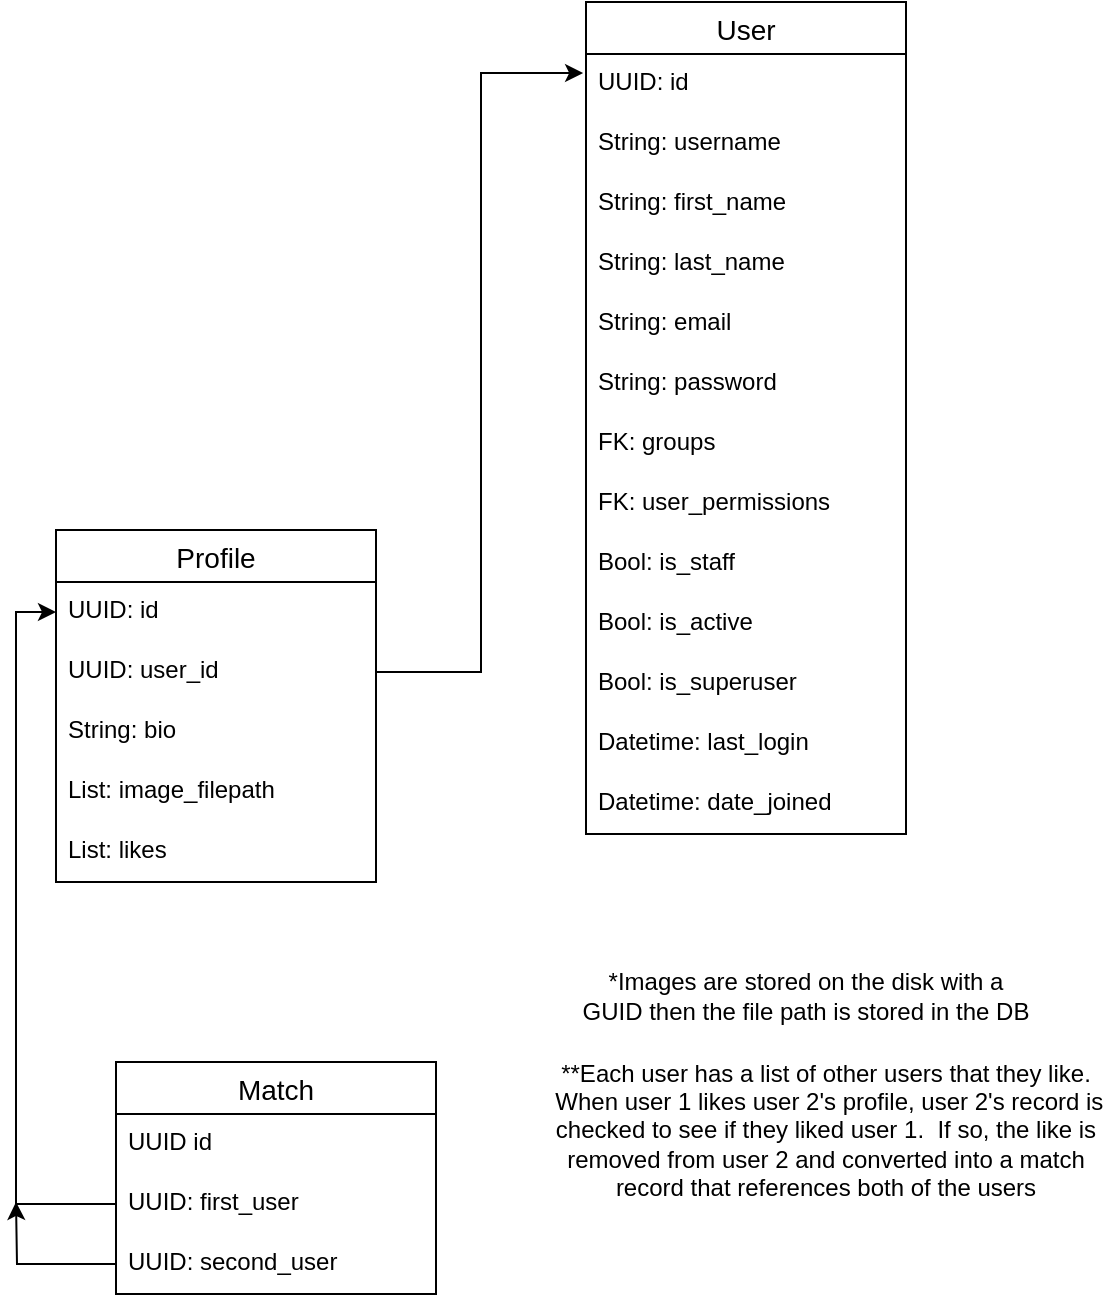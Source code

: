 <mxfile version="14.6.9" type="device"><diagram id="3aFkuKiZd5fP1ko8eCHV" name="Database Layout"><mxGraphModel dx="844" dy="672" grid="1" gridSize="10" guides="1" tooltips="1" connect="1" arrows="1" fold="1" page="1" pageScale="1" pageWidth="850" pageHeight="1100" math="0" shadow="0"><root><mxCell id="0"/><mxCell id="1" parent="0"/><mxCell id="OSo2k6ykbvonnc4Eiz7T-11" value="User" style="swimlane;fontStyle=0;childLayout=stackLayout;horizontal=1;startSize=26;horizontalStack=0;resizeParent=1;resizeParentMax=0;resizeLast=0;collapsible=1;marginBottom=0;align=center;fontSize=14;" vertex="1" parent="1"><mxGeometry x="425" y="10" width="160" height="416" as="geometry"/></mxCell><mxCell id="OSo2k6ykbvonnc4Eiz7T-29" value="UUID: id" style="text;strokeColor=none;fillColor=none;spacingLeft=4;spacingRight=4;overflow=hidden;rotatable=0;points=[[0,0.5],[1,0.5]];portConstraint=eastwest;fontSize=12;" vertex="1" parent="OSo2k6ykbvonnc4Eiz7T-11"><mxGeometry y="26" width="160" height="30" as="geometry"/></mxCell><mxCell id="OSo2k6ykbvonnc4Eiz7T-12" value="String: username" style="text;strokeColor=none;fillColor=none;spacingLeft=4;spacingRight=4;overflow=hidden;rotatable=0;points=[[0,0.5],[1,0.5]];portConstraint=eastwest;fontSize=12;" vertex="1" parent="OSo2k6ykbvonnc4Eiz7T-11"><mxGeometry y="56" width="160" height="30" as="geometry"/></mxCell><mxCell id="OSo2k6ykbvonnc4Eiz7T-13" value="String: first_name" style="text;strokeColor=none;fillColor=none;spacingLeft=4;spacingRight=4;overflow=hidden;rotatable=0;points=[[0,0.5],[1,0.5]];portConstraint=eastwest;fontSize=12;" vertex="1" parent="OSo2k6ykbvonnc4Eiz7T-11"><mxGeometry y="86" width="160" height="30" as="geometry"/></mxCell><mxCell id="OSo2k6ykbvonnc4Eiz7T-14" value="String: last_name" style="text;strokeColor=none;fillColor=none;spacingLeft=4;spacingRight=4;overflow=hidden;rotatable=0;points=[[0,0.5],[1,0.5]];portConstraint=eastwest;fontSize=12;" vertex="1" parent="OSo2k6ykbvonnc4Eiz7T-11"><mxGeometry y="116" width="160" height="30" as="geometry"/></mxCell><mxCell id="OSo2k6ykbvonnc4Eiz7T-15" value="String: email" style="text;strokeColor=none;fillColor=none;spacingLeft=4;spacingRight=4;overflow=hidden;rotatable=0;points=[[0,0.5],[1,0.5]];portConstraint=eastwest;fontSize=12;" vertex="1" parent="OSo2k6ykbvonnc4Eiz7T-11"><mxGeometry y="146" width="160" height="30" as="geometry"/></mxCell><mxCell id="OSo2k6ykbvonnc4Eiz7T-18" value="String: password" style="text;strokeColor=none;fillColor=none;spacingLeft=4;spacingRight=4;overflow=hidden;rotatable=0;points=[[0,0.5],[1,0.5]];portConstraint=eastwest;fontSize=12;" vertex="1" parent="OSo2k6ykbvonnc4Eiz7T-11"><mxGeometry y="176" width="160" height="30" as="geometry"/></mxCell><mxCell id="OSo2k6ykbvonnc4Eiz7T-16" value="FK: groups" style="text;strokeColor=none;fillColor=none;spacingLeft=4;spacingRight=4;overflow=hidden;rotatable=0;points=[[0,0.5],[1,0.5]];portConstraint=eastwest;fontSize=12;" vertex="1" parent="OSo2k6ykbvonnc4Eiz7T-11"><mxGeometry y="206" width="160" height="30" as="geometry"/></mxCell><mxCell id="OSo2k6ykbvonnc4Eiz7T-19" value="FK: user_permissions" style="text;strokeColor=none;fillColor=none;spacingLeft=4;spacingRight=4;overflow=hidden;rotatable=0;points=[[0,0.5],[1,0.5]];portConstraint=eastwest;fontSize=12;" vertex="1" parent="OSo2k6ykbvonnc4Eiz7T-11"><mxGeometry y="236" width="160" height="30" as="geometry"/></mxCell><mxCell id="OSo2k6ykbvonnc4Eiz7T-17" value="Bool: is_staff" style="text;strokeColor=none;fillColor=none;spacingLeft=4;spacingRight=4;overflow=hidden;rotatable=0;points=[[0,0.5],[1,0.5]];portConstraint=eastwest;fontSize=12;" vertex="1" parent="OSo2k6ykbvonnc4Eiz7T-11"><mxGeometry y="266" width="160" height="30" as="geometry"/></mxCell><mxCell id="OSo2k6ykbvonnc4Eiz7T-20" value="Bool: is_active" style="text;strokeColor=none;fillColor=none;spacingLeft=4;spacingRight=4;overflow=hidden;rotatable=0;points=[[0,0.5],[1,0.5]];portConstraint=eastwest;fontSize=12;" vertex="1" parent="OSo2k6ykbvonnc4Eiz7T-11"><mxGeometry y="296" width="160" height="30" as="geometry"/></mxCell><mxCell id="OSo2k6ykbvonnc4Eiz7T-21" value="Bool: is_superuser" style="text;strokeColor=none;fillColor=none;spacingLeft=4;spacingRight=4;overflow=hidden;rotatable=0;points=[[0,0.5],[1,0.5]];portConstraint=eastwest;fontSize=12;" vertex="1" parent="OSo2k6ykbvonnc4Eiz7T-11"><mxGeometry y="326" width="160" height="30" as="geometry"/></mxCell><mxCell id="OSo2k6ykbvonnc4Eiz7T-22" value="Datetime: last_login" style="text;strokeColor=none;fillColor=none;spacingLeft=4;spacingRight=4;overflow=hidden;rotatable=0;points=[[0,0.5],[1,0.5]];portConstraint=eastwest;fontSize=12;" vertex="1" parent="OSo2k6ykbvonnc4Eiz7T-11"><mxGeometry y="356" width="160" height="30" as="geometry"/></mxCell><mxCell id="OSo2k6ykbvonnc4Eiz7T-23" value="Datetime: date_joined" style="text;strokeColor=none;fillColor=none;spacingLeft=4;spacingRight=4;overflow=hidden;rotatable=0;points=[[0,0.5],[1,0.5]];portConstraint=eastwest;fontSize=12;" vertex="1" parent="OSo2k6ykbvonnc4Eiz7T-11"><mxGeometry y="386" width="160" height="30" as="geometry"/></mxCell><mxCell id="OSo2k6ykbvonnc4Eiz7T-24" value="Profile" style="swimlane;fontStyle=0;childLayout=stackLayout;horizontal=1;startSize=26;horizontalStack=0;resizeParent=1;resizeParentMax=0;resizeLast=0;collapsible=1;marginBottom=0;align=center;fontSize=14;" vertex="1" parent="1"><mxGeometry x="160" y="274" width="160" height="176" as="geometry"/></mxCell><mxCell id="OSo2k6ykbvonnc4Eiz7T-30" value="UUID: id" style="text;strokeColor=none;fillColor=none;spacingLeft=4;spacingRight=4;overflow=hidden;rotatable=0;points=[[0,0.5],[1,0.5]];portConstraint=eastwest;fontSize=12;" vertex="1" parent="OSo2k6ykbvonnc4Eiz7T-24"><mxGeometry y="26" width="160" height="30" as="geometry"/></mxCell><mxCell id="OSo2k6ykbvonnc4Eiz7T-31" value="UUID: user_id" style="text;strokeColor=none;fillColor=none;spacingLeft=4;spacingRight=4;overflow=hidden;rotatable=0;points=[[0,0.5],[1,0.5]];portConstraint=eastwest;fontSize=12;" vertex="1" parent="OSo2k6ykbvonnc4Eiz7T-24"><mxGeometry y="56" width="160" height="30" as="geometry"/></mxCell><mxCell id="OSo2k6ykbvonnc4Eiz7T-25" value="String: bio" style="text;strokeColor=none;fillColor=none;spacingLeft=4;spacingRight=4;overflow=hidden;rotatable=0;points=[[0,0.5],[1,0.5]];portConstraint=eastwest;fontSize=12;" vertex="1" parent="OSo2k6ykbvonnc4Eiz7T-24"><mxGeometry y="86" width="160" height="30" as="geometry"/></mxCell><mxCell id="OSo2k6ykbvonnc4Eiz7T-26" value="List: image_filepath" style="text;strokeColor=none;fillColor=none;spacingLeft=4;spacingRight=4;overflow=hidden;rotatable=0;points=[[0,0.5],[1,0.5]];portConstraint=eastwest;fontSize=12;" vertex="1" parent="OSo2k6ykbvonnc4Eiz7T-24"><mxGeometry y="116" width="160" height="30" as="geometry"/></mxCell><mxCell id="OSo2k6ykbvonnc4Eiz7T-48" value="List: likes" style="text;strokeColor=none;fillColor=none;spacingLeft=4;spacingRight=4;overflow=hidden;rotatable=0;points=[[0,0.5],[1,0.5]];portConstraint=eastwest;fontSize=12;" vertex="1" parent="OSo2k6ykbvonnc4Eiz7T-24"><mxGeometry y="146" width="160" height="30" as="geometry"/></mxCell><mxCell id="OSo2k6ykbvonnc4Eiz7T-28" value="*Images are stored on the disk with a GUID then the file path is stored in the DB" style="text;html=1;strokeColor=none;fillColor=none;align=center;verticalAlign=middle;whiteSpace=wrap;rounded=0;" vertex="1" parent="1"><mxGeometry x="420" y="480" width="230" height="54" as="geometry"/></mxCell><mxCell id="OSo2k6ykbvonnc4Eiz7T-32" style="edgeStyle=orthogonalEdgeStyle;rounded=0;orthogonalLoop=1;jettySize=auto;html=1;exitX=1;exitY=0.5;exitDx=0;exitDy=0;entryX=-0.009;entryY=0.317;entryDx=0;entryDy=0;entryPerimeter=0;" edge="1" parent="1" source="OSo2k6ykbvonnc4Eiz7T-31" target="OSo2k6ykbvonnc4Eiz7T-29"><mxGeometry relative="1" as="geometry"/></mxCell><mxCell id="OSo2k6ykbvonnc4Eiz7T-37" value="Match" style="swimlane;fontStyle=0;childLayout=stackLayout;horizontal=1;startSize=26;horizontalStack=0;resizeParent=1;resizeParentMax=0;resizeLast=0;collapsible=1;marginBottom=0;align=center;fontSize=14;" vertex="1" parent="1"><mxGeometry x="190" y="540" width="160" height="116" as="geometry"/></mxCell><mxCell id="OSo2k6ykbvonnc4Eiz7T-38" value="UUID id" style="text;strokeColor=none;fillColor=none;spacingLeft=4;spacingRight=4;overflow=hidden;rotatable=0;points=[[0,0.5],[1,0.5]];portConstraint=eastwest;fontSize=12;" vertex="1" parent="OSo2k6ykbvonnc4Eiz7T-37"><mxGeometry y="26" width="160" height="30" as="geometry"/></mxCell><mxCell id="OSo2k6ykbvonnc4Eiz7T-39" value="UUID: first_user" style="text;strokeColor=none;fillColor=none;spacingLeft=4;spacingRight=4;overflow=hidden;rotatable=0;points=[[0,0.5],[1,0.5]];portConstraint=eastwest;fontSize=12;" vertex="1" parent="OSo2k6ykbvonnc4Eiz7T-37"><mxGeometry y="56" width="160" height="30" as="geometry"/></mxCell><mxCell id="OSo2k6ykbvonnc4Eiz7T-40" value="UUID: second_user" style="text;strokeColor=none;fillColor=none;spacingLeft=4;spacingRight=4;overflow=hidden;rotatable=0;points=[[0,0.5],[1,0.5]];portConstraint=eastwest;fontSize=12;" vertex="1" parent="OSo2k6ykbvonnc4Eiz7T-37"><mxGeometry y="86" width="160" height="30" as="geometry"/></mxCell><mxCell id="OSo2k6ykbvonnc4Eiz7T-45" style="edgeStyle=orthogonalEdgeStyle;rounded=0;orthogonalLoop=1;jettySize=auto;html=1;exitX=0;exitY=0.5;exitDx=0;exitDy=0;entryX=0;entryY=0.5;entryDx=0;entryDy=0;" edge="1" parent="1" source="OSo2k6ykbvonnc4Eiz7T-39" target="OSo2k6ykbvonnc4Eiz7T-30"><mxGeometry relative="1" as="geometry"/></mxCell><mxCell id="OSo2k6ykbvonnc4Eiz7T-47" style="edgeStyle=orthogonalEdgeStyle;rounded=0;orthogonalLoop=1;jettySize=auto;html=1;exitX=0;exitY=0.5;exitDx=0;exitDy=0;" edge="1" parent="1" source="OSo2k6ykbvonnc4Eiz7T-40"><mxGeometry relative="1" as="geometry"><mxPoint x="140" y="610" as="targetPoint"/></mxGeometry></mxCell><mxCell id="OSo2k6ykbvonnc4Eiz7T-49" value="**Each user has a list of other users that they like. &amp;nbsp;When user 1 likes user 2's profile, user 2's record is checked to see if they liked user 1. &amp;nbsp;If so, the like is removed from user 2 and converted into a match record that references both of the users" style="text;html=1;strokeColor=none;fillColor=none;align=center;verticalAlign=middle;whiteSpace=wrap;rounded=0;" vertex="1" parent="1"><mxGeometry x="400" y="534" width="290" height="80" as="geometry"/></mxCell></root></mxGraphModel></diagram></mxfile>